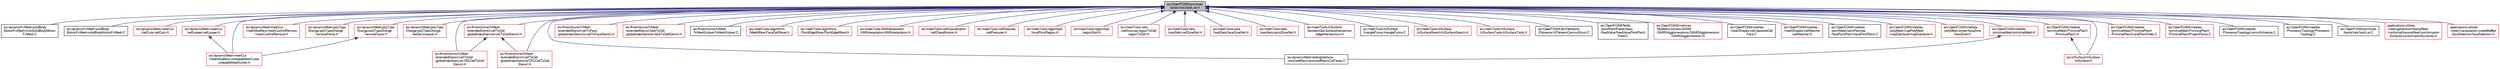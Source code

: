 digraph "src/OpenFOAM/primitives/bools/lists/boolList.H"
{
  bgcolor="transparent";
  edge [fontname="FreeSans",fontsize="10",labelfontname="FreeSans",labelfontsize="10"];
  node [fontname="FreeSans",fontsize="10",shape=record];
  Node1 [label="src/OpenFOAM/primitives\l/bools/lists/boolList.H",height=0.2,width=0.4,color="black", fillcolor="grey75", style="filled" fontcolor="black"];
  Node1 -> Node2 [dir="back",color="midnightblue",fontsize="10",style="solid",fontname="FreeSans"];
  Node2 [label="src/dynamicFvMesh/solidBody\lMotionFvMesh/multiSolidBodyMotion\lFvMesh.C",height=0.2,width=0.4,color="black",URL="$a04324.html"];
  Node1 -> Node3 [dir="back",color="midnightblue",fontsize="10",style="solid",fontname="FreeSans"];
  Node3 [label="src/dynamicFvMesh/solidBody\lMotionFvMesh/solidBodyMotionFvMesh.C",height=0.2,width=0.4,color="black",URL="$a04347.html"];
  Node1 -> Node4 [dir="back",color="midnightblue",fontsize="10",style="solid",fontname="FreeSans"];
  Node4 [label="src/dynamicMesh/meshCut\l/cellCuts/cellCuts.H",height=0.2,width=0.4,color="red",URL="$a04380.html"];
  Node1 -> Node5 [dir="back",color="midnightblue",fontsize="10",style="solid",fontname="FreeSans"];
  Node5 [label="src/dynamicMesh/meshCut\l/cellLooper/cellLooper.H",height=0.2,width=0.4,color="red",URL="$a04382.html"];
  Node5 -> Node6 [dir="back",color="midnightblue",fontsize="10",style="solid",fontname="FreeSans"];
  Node6 [label="src/dynamicMesh/meshCut\l/meshModifiers/undoableMeshCutter\l/undoableMeshCutter.H",height=0.2,width=0.4,color="red",URL="$a04407.html"];
  Node1 -> Node7 [dir="back",color="midnightblue",fontsize="10",style="solid",fontname="FreeSans"];
  Node7 [label="src/dynamicMesh/meshCut\l/meshModifiers/meshCutAndRemove\l/meshCutAndRemove.H",height=0.2,width=0.4,color="red",URL="$a04399.html"];
  Node1 -> Node6 [dir="back",color="midnightblue",fontsize="10",style="solid",fontname="FreeSans"];
  Node1 -> Node8 [dir="back",color="midnightblue",fontsize="10",style="solid",fontname="FreeSans"];
  Node8 [label="src/dynamicMesh/polyTopo\lChange/polyTopoChange\l/removePoints.H",height=0.2,width=0.4,color="red",URL="$a04501.html"];
  Node1 -> Node9 [dir="back",color="midnightblue",fontsize="10",style="solid",fontname="FreeSans"];
  Node9 [label="src/dynamicMesh/polyTopo\lChange/polyTopoChange\l/removeFaces.H",height=0.2,width=0.4,color="red",URL="$a04496.html"];
  Node9 -> Node6 [dir="back",color="midnightblue",fontsize="10",style="solid",fontname="FreeSans"];
  Node1 -> Node10 [dir="back",color="midnightblue",fontsize="10",style="solid",fontname="FreeSans"];
  Node10 [label="src/dynamicMesh/polyTopo\lChange/polyTopoChange\l/tetDecomposer.H",height=0.2,width=0.4,color="red",URL="$a04503.html"];
  Node1 -> Node11 [dir="back",color="midnightblue",fontsize="10",style="solid",fontname="FreeSans"];
  Node11 [label="src/dynamicMesh/slidingInterface\l/enrichedPatch/enrichedPatchCutFaces.C",height=0.2,width=0.4,color="black",URL="$a04517.html",tooltip="Calculating cut faces of the enriched patch, together with the addressing into master and slave patch..."];
  Node1 -> Node12 [dir="back",color="midnightblue",fontsize="10",style="solid",fontname="FreeSans"];
  Node12 [label="src/finiteVolume/fvMesh\l/extendedStencil/cellToCell\l/globalIndexStencils/cellToCellStencil.H",height=0.2,width=0.4,color="red",URL="$a05378.html"];
  Node12 -> Node13 [dir="back",color="midnightblue",fontsize="10",style="solid",fontname="FreeSans"];
  Node13 [label="src/finiteVolume/fvMesh\l/extendedStencil/cellToCell\l/globalIndexStencils/CECCellToCell\lStencil.H",height=0.2,width=0.4,color="red",URL="$a05376.html"];
  Node12 -> Node14 [dir="back",color="midnightblue",fontsize="10",style="solid",fontname="FreeSans"];
  Node14 [label="src/finiteVolume/fvMesh\l/extendedStencil/cellToCell\l/globalIndexStencils/CPCCellToCell\lStencil.H",height=0.2,width=0.4,color="red",URL="$a05382.html"];
  Node1 -> Node13 [dir="back",color="midnightblue",fontsize="10",style="solid",fontname="FreeSans"];
  Node1 -> Node14 [dir="back",color="midnightblue",fontsize="10",style="solid",fontname="FreeSans"];
  Node1 -> Node15 [dir="back",color="midnightblue",fontsize="10",style="solid",fontname="FreeSans"];
  Node15 [label="src/finiteVolume/fvMesh\l/extendedStencil/cellToFace\l/globalIndexStencils/cellToFaceStencil.H",height=0.2,width=0.4,color="red",URL="$a05400.html"];
  Node1 -> Node16 [dir="back",color="midnightblue",fontsize="10",style="solid",fontname="FreeSans"];
  Node16 [label="src/finiteVolume/fvMesh\l/extendedStencil/faceToCell\l/globalIndexStencils/faceToCellStencil.H",height=0.2,width=0.4,color="red",URL="$a05433.html"];
  Node1 -> Node17 [dir="back",color="midnightblue",fontsize="10",style="solid",fontname="FreeSans"];
  Node17 [label="src/finiteVolume/fvMesh\l/fvMeshSubset/fvMeshSubset.C",height=0.2,width=0.4,color="black",URL="$a05448.html",tooltip="Post-processing mesh subset tool. Given the original mesh and the list of selected cells..."];
  Node1 -> Node18 [dir="back",color="midnightblue",fontsize="10",style="solid",fontname="FreeSans"];
  Node18 [label="src/meshTools/algorithms\l/MeshWave/FaceCellWave.H",height=0.2,width=0.4,color="red",URL="$a06677.html"];
  Node1 -> Node19 [dir="back",color="midnightblue",fontsize="10",style="solid",fontname="FreeSans"];
  Node19 [label="src/meshTools/algorithms\l/PointEdgeWave/PointEdgeWave.H",height=0.2,width=0.4,color="red",URL="$a06700.html"];
  Node1 -> Node20 [dir="back",color="midnightblue",fontsize="10",style="solid",fontname="FreeSans"];
  Node20 [label="src/meshTools/AMIInterpolation\l/AMIInterpolation/AMIInterpolation.H",height=0.2,width=0.4,color="red",URL="$a06703.html"];
  Node1 -> Node21 [dir="back",color="midnightblue",fontsize="10",style="solid",fontname="FreeSans"];
  Node21 [label="src/meshTools/cellClassification\l/cellClassification.H",height=0.2,width=0.4,color="red",URL="$a06761.html"];
  Node1 -> Node22 [dir="back",color="midnightblue",fontsize="10",style="solid",fontname="FreeSans"];
  Node22 [label="src/meshTools/cellFeatures\l/cellFeatures.H",height=0.2,width=0.4,color="red",URL="$a06779.html"];
  Node1 -> Node23 [dir="back",color="midnightblue",fontsize="10",style="solid",fontname="FreeSans"];
  Node23 [label="src/meshTools/regionSplit\l/localPointRegion.H",height=0.2,width=0.4,color="red",URL="$a06878.html"];
  Node1 -> Node24 [dir="back",color="midnightblue",fontsize="10",style="solid",fontname="FreeSans"];
  Node24 [label="src/meshTools/regionSplit\l/regionSplit.H",height=0.2,width=0.4,color="red",URL="$a06880.html"];
  Node1 -> Node25 [dir="back",color="midnightblue",fontsize="10",style="solid",fontname="FreeSans"];
  Node25 [label="src/meshTools/sets\l/cellSources/regionToCell\l/regionToCell.H",height=0.2,width=0.4,color="red",URL="$a06931.html"];
  Node1 -> Node26 [dir="back",color="midnightblue",fontsize="10",style="solid",fontname="FreeSans"];
  Node26 [label="src/meshTools/sets\l/topoSets/cellZoneSet.H",height=0.2,width=0.4,color="red",URL="$a06997.html"];
  Node1 -> Node27 [dir="back",color="midnightblue",fontsize="10",style="solid",fontname="FreeSans"];
  Node27 [label="src/meshTools/sets\l/topoSets/faceZoneSet.H",height=0.2,width=0.4,color="red",URL="$a07001.html"];
  Node1 -> Node28 [dir="back",color="midnightblue",fontsize="10",style="solid",fontname="FreeSans"];
  Node28 [label="src/meshTools/sets\l/topoSets/pointZoneSet.H",height=0.2,width=0.4,color="red",URL="$a07005.html"];
  Node1 -> Node29 [dir="back",color="midnightblue",fontsize="10",style="solid",fontname="FreeSans"];
  Node29 [label="src/meshTools/triSurface\l/booleanOps/surfaceIntersection\l/edgeIntersections.H",height=0.2,width=0.4,color="red",URL="$a07022.html"];
  Node1 -> Node30 [dir="back",color="midnightblue",fontsize="10",style="solid",fontname="FreeSans"];
  Node30 [label="src/meshTools/triSurface\l/triangleFuncs/triangleFuncs.C",height=0.2,width=0.4,color="black",URL="$a07033.html"];
  Node1 -> Node31 [dir="back",color="midnightblue",fontsize="10",style="solid",fontname="FreeSans"];
  Node31 [label="src/meshTools/triSurface\l/triSurfaceSearch/triSurfaceSearch.H",height=0.2,width=0.4,color="red",URL="$a07038.html"];
  Node1 -> Node32 [dir="back",color="midnightblue",fontsize="10",style="solid",fontname="FreeSans"];
  Node32 [label="src/meshTools/triSurface\l/triSurfaceTools/triSurfaceTools.H",height=0.2,width=0.4,color="red",URL="$a07045.html"];
  Node1 -> Node33 [dir="back",color="midnightblue",fontsize="10",style="solid",fontname="FreeSans"];
  Node33 [label="src/OpenFOAM/db/IOstreams\l/Pstreams/UPstreamCommsStruct.C",height=0.2,width=0.4,color="black",URL="$a07346.html"];
  Node1 -> Node34 [dir="back",color="midnightblue",fontsize="10",style="solid",fontname="FreeSans"];
  Node34 [label="src/OpenFOAM/fields\l/pointPatchFields/basic\l/fixedValue/fixedValuePointPatch\lField.C",height=0.2,width=0.4,color="black",URL="$a07599.html"];
  Node1 -> Node35 [dir="back",color="midnightblue",fontsize="10",style="solid",fontname="FreeSans"];
  Node35 [label="src/OpenFOAM/matrices\l/lduMatrix/solvers/GAMG\l/GAMGAgglomerations/GAMGAgglomeration\l/GAMGAgglomeration.H",height=0.2,width=0.4,color="red",URL="$a07894.html"];
  Node1 -> Node36 [dir="back",color="midnightblue",fontsize="10",style="solid",fontname="FreeSans"];
  Node36 [label="src/OpenFOAM/meshes\l/meshShapes/cell/oppositeCell\lFace.C",height=0.2,width=0.4,color="black",URL="$a08024.html",tooltip="Given the cell and a face label, return the opposite face label and the face oriented in the same sen..."];
  Node1 -> Node37 [dir="back",color="midnightblue",fontsize="10",style="solid",fontname="FreeSans"];
  Node37 [label="src/OpenFOAM/meshes\l/meshShapes/cellMatcher\l/cellMatcher.H",height=0.2,width=0.4,color="red",URL="$a08027.html"];
  Node1 -> Node38 [dir="back",color="midnightblue",fontsize="10",style="solid",fontname="FreeSans"];
  Node38 [label="src/OpenFOAM/meshes\l/pointMesh/pointPatches\l/facePointPatch/facePointPatch.C",height=0.2,width=0.4,color="black",URL="$a08126.html"];
  Node1 -> Node39 [dir="back",color="midnightblue",fontsize="10",style="solid",fontname="FreeSans"];
  Node39 [label="src/OpenFOAM/meshes\l/polyMesh/mapPolyMesh\l/mapDistribute/mapDistribute.H",height=0.2,width=0.4,color="red",URL="$a08151.html"];
  Node1 -> Node40 [dir="back",color="midnightblue",fontsize="10",style="solid",fontname="FreeSans"];
  Node40 [label="src/OpenFOAM/meshes\l/polyMesh/zones/faceZone\l/faceZone.H",height=0.2,width=0.4,color="red",URL="$a08222.html"];
  Node1 -> Node41 [dir="back",color="midnightblue",fontsize="10",style="solid",fontname="FreeSans"];
  Node41 [label="src/OpenFOAM/meshes\l/primitiveMesh/primitiveMesh.H",height=0.2,width=0.4,color="red",URL="$a08253.html"];
  Node41 -> Node11 [dir="back",color="midnightblue",fontsize="10",style="solid",fontname="FreeSans"];
  Node1 -> Node42 [dir="back",color="midnightblue",fontsize="10",style="solid",fontname="FreeSans"];
  Node42 [label="src/OpenFOAM/meshes\l/primitiveMesh/PrimitivePatch\l/PrimitivePatch.H",height=0.2,width=0.4,color="red",URL="$a08280.html"];
  Node42 -> Node43 [dir="back",color="midnightblue",fontsize="10",style="solid",fontname="FreeSans"];
  Node43 [label="src/triSurface/triSurface\l/triSurface.H",height=0.2,width=0.4,color="red",URL="$a10003.html"];
  Node1 -> Node44 [dir="back",color="midnightblue",fontsize="10",style="solid",fontname="FreeSans"];
  Node44 [label="src/OpenFOAM/meshes\l/primitiveMesh/PrimitivePatch\l/PrimitivePatchLocalPointOrder.C",height=0.2,width=0.4,color="red",URL="$a08287.html",tooltip="Orders the local points on the patch for most efficient search. "];
  Node1 -> Node45 [dir="back",color="midnightblue",fontsize="10",style="solid",fontname="FreeSans"];
  Node45 [label="src/OpenFOAM/meshes\l/primitiveMesh/PrimitivePatch\l/PrimitivePatchProjectPoints.C",height=0.2,width=0.4,color="red",URL="$a08292.html",tooltip="For every point on the patch find the closest face on the target side. Return a target face label for..."];
  Node1 -> Node46 [dir="back",color="midnightblue",fontsize="10",style="solid",fontname="FreeSans"];
  Node46 [label="src/OpenFOAM/meshes\l/ProcessorTopology/commSchedule.C",height=0.2,width=0.4,color="black",URL="$a08330.html"];
  Node1 -> Node47 [dir="back",color="midnightblue",fontsize="10",style="solid",fontname="FreeSans"];
  Node47 [label="src/OpenFOAM/meshes\l/ProcessorTopology/Processor\lTopology.C",height=0.2,width=0.4,color="black",URL="$a08332.html"];
  Node1 -> Node48 [dir="back",color="midnightblue",fontsize="10",style="solid",fontname="FreeSans"];
  Node48 [label="src/OpenFOAM/primitives\l/bools/lists/boolList.C",height=0.2,width=0.4,color="black",URL="$a08342.html",tooltip="Specialisation of List&lt;T&gt; for bool. "];
  Node1 -> Node43 [dir="back",color="midnightblue",fontsize="10",style="solid",fontname="FreeSans"];
  Node1 -> Node49 [dir="back",color="midnightblue",fontsize="10",style="solid",fontname="FreeSans"];
  Node49 [label="applications/utilities\l/mesh/generation/foamyMesh\l/conformalVoronoiMesh/conformation\lSurfaces/conformationSurfaces.H",height=0.2,width=0.4,color="red",URL="$a03668.html"];
  Node1 -> Node50 [dir="back",color="midnightblue",fontsize="10",style="solid",fontname="FreeSans"];
  Node50 [label="applications/utilities\l/mesh/manipulation/createBaffles\l/faceSelection/faceSelection.H",height=0.2,width=0.4,color="red",URL="$a03753.html"];
}
